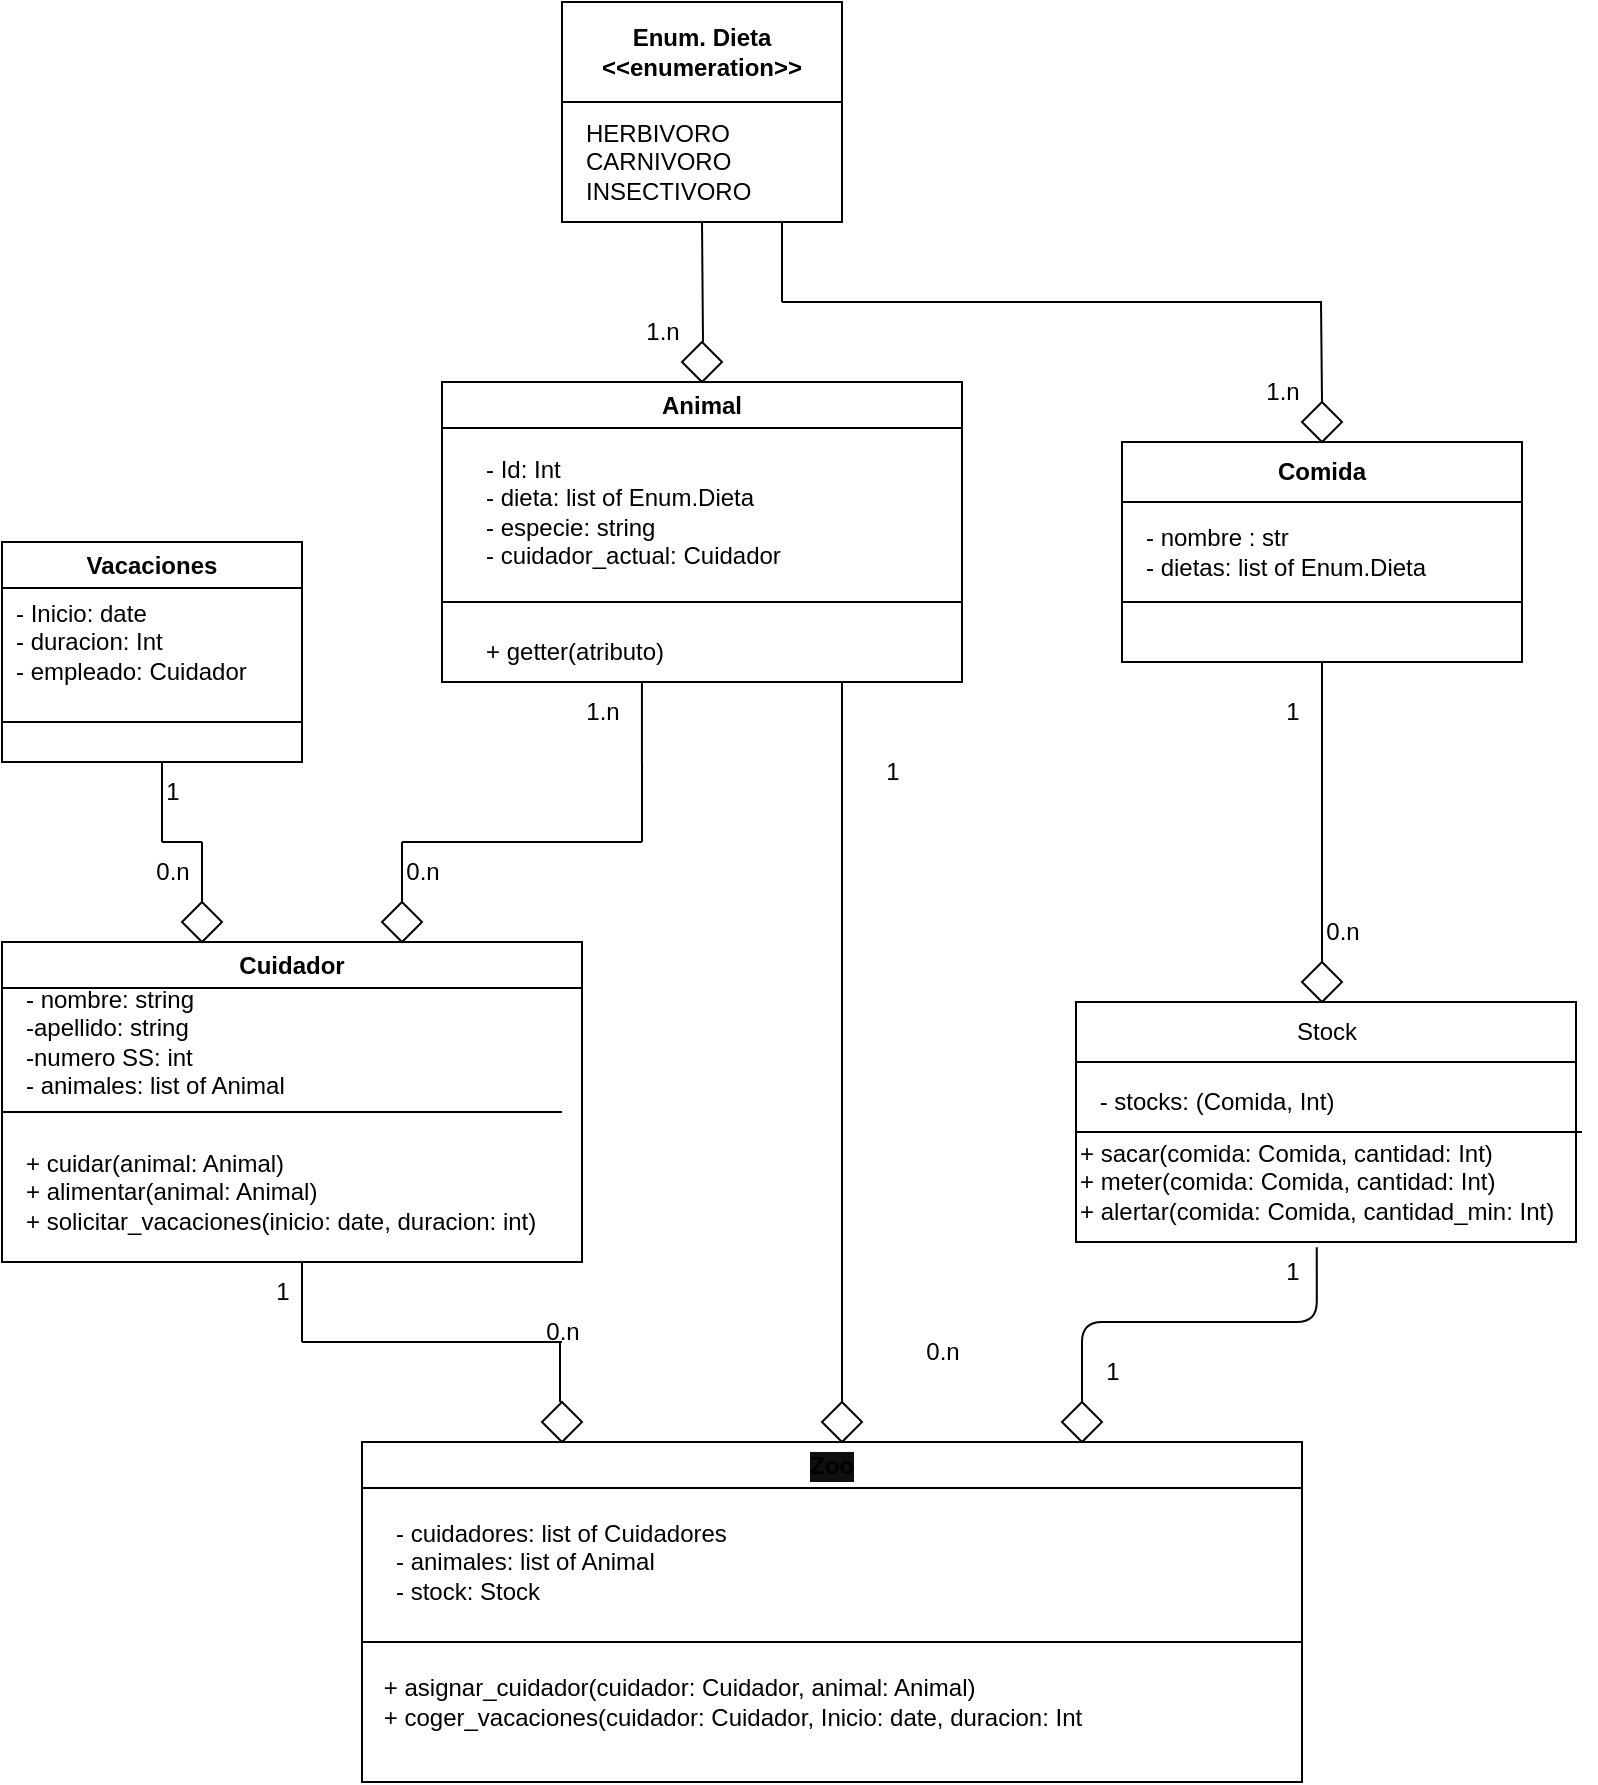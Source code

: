 <mxfile>
    <diagram id="8JDL94vuq6SuE47P6BFP" name="Página-1">
        <mxGraphModel dx="746" dy="427" grid="1" gridSize="10" guides="1" tooltips="1" connect="1" arrows="1" fold="1" page="1" pageScale="1" pageWidth="827" pageHeight="1169" math="0" shadow="0">
            <root>
                <mxCell id="0"/>
                <mxCell id="1" parent="0"/>
                <mxCell id="2" value="Enum. Dieta&lt;br&gt;&amp;lt;&amp;lt;enumeration&amp;gt;&amp;gt;" style="swimlane;whiteSpace=wrap;html=1;startSize=50;" parent="1" vertex="1">
                    <mxGeometry x="320" y="20" width="140" height="110" as="geometry"/>
                </mxCell>
                <mxCell id="3" value="HERBIVORO&lt;br&gt;CARNIVORO&lt;br&gt;INSECTIVORO" style="text;html=1;align=left;verticalAlign=middle;resizable=0;points=[];autosize=1;strokeColor=none;fillColor=none;" parent="2" vertex="1">
                    <mxGeometry x="10" y="50" width="110" height="60" as="geometry"/>
                </mxCell>
                <mxCell id="4" value="" style="endArrow=none;html=1;" parent="1" edge="1">
                    <mxGeometry width="50" height="50" relative="1" as="geometry">
                        <mxPoint x="390.5" y="190" as="sourcePoint"/>
                        <mxPoint x="390" y="130" as="targetPoint"/>
                    </mxGeometry>
                </mxCell>
                <mxCell id="5" value="" style="rhombus;whiteSpace=wrap;html=1;" parent="1" vertex="1">
                    <mxGeometry x="380" y="190" width="20" height="20" as="geometry"/>
                </mxCell>
                <mxCell id="7" value="Animal" style="swimlane;whiteSpace=wrap;html=1;" parent="1" vertex="1">
                    <mxGeometry x="260" y="210" width="260" height="150" as="geometry"/>
                </mxCell>
                <mxCell id="8" value="- Id: Int&lt;br&gt;- dieta: list of Enum.Dieta&lt;br&gt;- especie: string&lt;br&gt;- cuidador_actual: Cuidador" style="text;html=1;align=left;verticalAlign=middle;resizable=0;points=[];autosize=1;strokeColor=none;fillColor=none;" parent="7" vertex="1">
                    <mxGeometry x="20" y="30" width="170" height="70" as="geometry"/>
                </mxCell>
                <mxCell id="10" value="" style="endArrow=none;html=1;" parent="7" edge="1">
                    <mxGeometry width="50" height="50" relative="1" as="geometry">
                        <mxPoint y="110" as="sourcePoint"/>
                        <mxPoint x="260" y="110" as="targetPoint"/>
                    </mxGeometry>
                </mxCell>
                <mxCell id="74" value="+ getter(atributo)" style="text;html=1;align=left;verticalAlign=middle;resizable=0;points=[];autosize=1;strokeColor=none;fillColor=none;" vertex="1" parent="7">
                    <mxGeometry x="20" y="120" width="110" height="30" as="geometry"/>
                </mxCell>
                <mxCell id="11" value="1.n" style="text;html=1;align=center;verticalAlign=middle;resizable=0;points=[];autosize=1;strokeColor=none;fillColor=none;" parent="1" vertex="1">
                    <mxGeometry x="350" y="170" width="40" height="30" as="geometry"/>
                </mxCell>
                <mxCell id="12" value="" style="endArrow=none;html=1;" parent="1" edge="1">
                    <mxGeometry width="50" height="50" relative="1" as="geometry">
                        <mxPoint x="430" y="170" as="sourcePoint"/>
                        <mxPoint x="430" y="130" as="targetPoint"/>
                    </mxGeometry>
                </mxCell>
                <mxCell id="13" value="" style="endArrow=none;html=1;" parent="1" edge="1">
                    <mxGeometry width="50" height="50" relative="1" as="geometry">
                        <mxPoint x="430" y="170" as="sourcePoint"/>
                        <mxPoint x="700" y="170" as="targetPoint"/>
                    </mxGeometry>
                </mxCell>
                <mxCell id="14" value="Vacaciones" style="swimlane;whiteSpace=wrap;html=1;" parent="1" vertex="1">
                    <mxGeometry x="40" y="290" width="150" height="110" as="geometry"/>
                </mxCell>
                <mxCell id="15" value="- Inicio: date&lt;br&gt;- duracion: Int&lt;br&gt;- empleado: Cuidador" style="text;html=1;align=left;verticalAlign=middle;resizable=0;points=[];autosize=1;strokeColor=none;fillColor=none;" parent="14" vertex="1">
                    <mxGeometry x="5" y="20" width="140" height="60" as="geometry"/>
                </mxCell>
                <mxCell id="16" value="" style="endArrow=none;html=1;" parent="14" edge="1">
                    <mxGeometry width="50" height="50" relative="1" as="geometry">
                        <mxPoint y="90" as="sourcePoint"/>
                        <mxPoint x="150" y="90" as="targetPoint"/>
                    </mxGeometry>
                </mxCell>
                <mxCell id="17" value="Cuidador" style="swimlane;whiteSpace=wrap;html=1;" parent="1" vertex="1">
                    <mxGeometry x="40" y="490" width="290" height="160" as="geometry"/>
                </mxCell>
                <mxCell id="20" value="- nombre: string&lt;br&gt;-apellido: string&lt;br&gt;-numero SS: int&lt;br&gt;- animales: list of Animal" style="text;html=1;align=left;verticalAlign=middle;resizable=0;points=[];autosize=1;strokeColor=none;fillColor=none;" parent="17" vertex="1">
                    <mxGeometry x="10" y="15" width="150" height="70" as="geometry"/>
                </mxCell>
                <mxCell id="21" value="+ cuidar(animal: Animal)&lt;br&gt;+ alimentar(animal: Animal)&lt;br&gt;+ solicitar_vacaciones(inicio: date, duracion: int)" style="text;html=1;align=left;verticalAlign=middle;resizable=0;points=[];autosize=1;strokeColor=none;fillColor=none;" parent="17" vertex="1">
                    <mxGeometry x="10" y="95" width="280" height="60" as="geometry"/>
                </mxCell>
                <mxCell id="22" value="" style="endArrow=none;html=1;" parent="17" edge="1">
                    <mxGeometry width="50" height="50" relative="1" as="geometry">
                        <mxPoint y="85" as="sourcePoint"/>
                        <mxPoint x="280" y="85" as="targetPoint"/>
                    </mxGeometry>
                </mxCell>
                <mxCell id="23" value="Comida" style="swimlane;whiteSpace=wrap;html=1;startSize=30;" parent="1" vertex="1">
                    <mxGeometry x="600" y="240" width="200" height="110" as="geometry"/>
                </mxCell>
                <mxCell id="24" value="- nombre : str&lt;br&gt;- dietas: list of Enum.Dieta" style="text;html=1;align=left;verticalAlign=middle;resizable=0;points=[];autosize=1;strokeColor=none;fillColor=none;" parent="23" vertex="1">
                    <mxGeometry x="10" y="35" width="160" height="40" as="geometry"/>
                </mxCell>
                <mxCell id="25" value="" style="endArrow=none;html=1;" parent="23" edge="1">
                    <mxGeometry width="50" height="50" relative="1" as="geometry">
                        <mxPoint y="80" as="sourcePoint"/>
                        <mxPoint x="200" y="80" as="targetPoint"/>
                        <Array as="points">
                            <mxPoint x="100" y="80"/>
                        </Array>
                    </mxGeometry>
                </mxCell>
                <mxCell id="26" value="" style="endArrow=none;html=1;" parent="1" edge="1">
                    <mxGeometry width="50" height="50" relative="1" as="geometry">
                        <mxPoint x="700" y="220" as="sourcePoint"/>
                        <mxPoint x="699.5" y="170" as="targetPoint"/>
                    </mxGeometry>
                </mxCell>
                <mxCell id="27" value="" style="rhombus;whiteSpace=wrap;html=1;" parent="1" vertex="1">
                    <mxGeometry x="690" y="220" width="20" height="20" as="geometry"/>
                </mxCell>
                <mxCell id="28" value="1.n" style="text;html=1;align=center;verticalAlign=middle;resizable=0;points=[];autosize=1;strokeColor=none;fillColor=none;" parent="1" vertex="1">
                    <mxGeometry x="660" y="200" width="40" height="30" as="geometry"/>
                </mxCell>
                <mxCell id="29" value="" style="endArrow=none;html=1;" parent="1" edge="1">
                    <mxGeometry width="50" height="50" relative="1" as="geometry">
                        <mxPoint x="120" y="440" as="sourcePoint"/>
                        <mxPoint x="120" y="400" as="targetPoint"/>
                    </mxGeometry>
                </mxCell>
                <mxCell id="30" value="" style="endArrow=none;html=1;" parent="1" edge="1">
                    <mxGeometry width="50" height="50" relative="1" as="geometry">
                        <mxPoint x="120" y="440" as="sourcePoint"/>
                        <mxPoint x="140" y="440" as="targetPoint"/>
                    </mxGeometry>
                </mxCell>
                <mxCell id="31" value="" style="endArrow=none;html=1;" parent="1" edge="1">
                    <mxGeometry width="50" height="50" relative="1" as="geometry">
                        <mxPoint x="140" y="470" as="sourcePoint"/>
                        <mxPoint x="140" y="440" as="targetPoint"/>
                    </mxGeometry>
                </mxCell>
                <mxCell id="32" value="" style="rhombus;whiteSpace=wrap;html=1;" parent="1" vertex="1">
                    <mxGeometry x="130" y="470" width="20" height="20" as="geometry"/>
                </mxCell>
                <mxCell id="33" value="1" style="text;html=1;align=center;verticalAlign=middle;resizable=0;points=[];autosize=1;strokeColor=none;fillColor=none;" parent="1" vertex="1">
                    <mxGeometry x="110" y="400" width="30" height="30" as="geometry"/>
                </mxCell>
                <mxCell id="34" value="0.n" style="text;html=1;align=center;verticalAlign=middle;resizable=0;points=[];autosize=1;strokeColor=none;fillColor=none;" parent="1" vertex="1">
                    <mxGeometry x="105" y="440" width="40" height="30" as="geometry"/>
                </mxCell>
                <mxCell id="35" value="" style="endArrow=none;html=1;entryX=0.727;entryY=1;entryDx=0;entryDy=0;entryPerimeter=0;" parent="1" edge="1" target="74">
                    <mxGeometry width="50" height="50" relative="1" as="geometry">
                        <mxPoint x="360" y="440" as="sourcePoint"/>
                        <mxPoint x="350" y="400" as="targetPoint"/>
                    </mxGeometry>
                </mxCell>
                <mxCell id="36" value="" style="endArrow=none;html=1;" parent="1" edge="1">
                    <mxGeometry width="50" height="50" relative="1" as="geometry">
                        <mxPoint x="240" y="440" as="sourcePoint"/>
                        <mxPoint x="360" y="440" as="targetPoint"/>
                    </mxGeometry>
                </mxCell>
                <mxCell id="37" value="" style="endArrow=none;html=1;" parent="1" edge="1">
                    <mxGeometry width="50" height="50" relative="1" as="geometry">
                        <mxPoint x="240" y="470" as="sourcePoint"/>
                        <mxPoint x="240" y="440" as="targetPoint"/>
                    </mxGeometry>
                </mxCell>
                <mxCell id="38" value="" style="rhombus;whiteSpace=wrap;html=1;labelBackgroundColor=#000000;" parent="1" vertex="1">
                    <mxGeometry x="230" y="470" width="20" height="20" as="geometry"/>
                </mxCell>
                <mxCell id="39" value="1.n" style="text;html=1;align=center;verticalAlign=middle;resizable=0;points=[];autosize=1;strokeColor=none;fillColor=none;" parent="1" vertex="1">
                    <mxGeometry x="320" y="360" width="40" height="30" as="geometry"/>
                </mxCell>
                <mxCell id="40" value="0.n" style="text;html=1;align=center;verticalAlign=middle;resizable=0;points=[];autosize=1;strokeColor=none;fillColor=none;" parent="1" vertex="1">
                    <mxGeometry x="230" y="440" width="40" height="30" as="geometry"/>
                </mxCell>
                <mxCell id="41" value="" style="endArrow=none;html=1;" parent="1" edge="1">
                    <mxGeometry width="50" height="50" relative="1" as="geometry">
                        <mxPoint x="700" y="500" as="sourcePoint"/>
                        <mxPoint x="700" y="350" as="targetPoint"/>
                    </mxGeometry>
                </mxCell>
                <mxCell id="43" value="" style="rhombus;whiteSpace=wrap;html=1;labelBackgroundColor=#000000;" parent="1" vertex="1">
                    <mxGeometry x="690" y="500" width="20" height="20" as="geometry"/>
                </mxCell>
                <mxCell id="44" value="" style="swimlane;whiteSpace=wrap;html=1;labelBackgroundColor=#000000;startSize=30;" parent="1" vertex="1">
                    <mxGeometry x="577" y="520" width="250" height="120" as="geometry"/>
                </mxCell>
                <mxCell id="45" value="- stocks: (Comida, Int)" style="text;html=1;align=center;verticalAlign=middle;resizable=0;points=[];autosize=1;strokeColor=none;fillColor=none;" parent="44" vertex="1">
                    <mxGeometry y="35" width="140" height="30" as="geometry"/>
                </mxCell>
                <mxCell id="46" value="" style="endArrow=none;html=1;" parent="44" edge="1">
                    <mxGeometry width="50" height="50" relative="1" as="geometry">
                        <mxPoint y="65" as="sourcePoint"/>
                        <mxPoint x="253" y="65" as="targetPoint"/>
                    </mxGeometry>
                </mxCell>
                <mxCell id="47" value="+ sacar(comida: Comida, cantidad: Int)&lt;br&gt;+ meter(comida: Comida, cantidad: Int)&lt;br&gt;+ alertar(comida: Comida, cantidad_min: Int)" style="text;html=1;align=left;verticalAlign=middle;resizable=0;points=[];autosize=1;strokeColor=none;fillColor=none;" parent="44" vertex="1">
                    <mxGeometry y="60" width="260" height="60" as="geometry"/>
                </mxCell>
                <mxCell id="49" value="Stock" style="text;html=1;align=center;verticalAlign=middle;resizable=0;points=[];autosize=1;strokeColor=none;fillColor=none;" parent="44" vertex="1">
                    <mxGeometry x="100" width="50" height="30" as="geometry"/>
                </mxCell>
                <mxCell id="50" value="1" style="text;html=1;align=center;verticalAlign=middle;resizable=0;points=[];autosize=1;strokeColor=none;fillColor=none;" parent="1" vertex="1">
                    <mxGeometry x="670" y="360" width="30" height="30" as="geometry"/>
                </mxCell>
                <mxCell id="51" value="0.n" style="text;html=1;align=center;verticalAlign=middle;resizable=0;points=[];autosize=1;strokeColor=none;fillColor=none;" parent="1" vertex="1">
                    <mxGeometry x="690" y="470" width="40" height="30" as="geometry"/>
                </mxCell>
                <mxCell id="55" value="" style="endArrow=none;html=1;" parent="1" edge="1">
                    <mxGeometry width="50" height="50" relative="1" as="geometry">
                        <mxPoint x="190" y="690" as="sourcePoint"/>
                        <mxPoint x="190" y="650" as="targetPoint"/>
                    </mxGeometry>
                </mxCell>
                <mxCell id="56" value="" style="endArrow=none;html=1;" parent="1" edge="1">
                    <mxGeometry width="50" height="50" relative="1" as="geometry">
                        <mxPoint x="190" y="690" as="sourcePoint"/>
                        <mxPoint x="320" y="690" as="targetPoint"/>
                    </mxGeometry>
                </mxCell>
                <mxCell id="57" value="" style="endArrow=none;html=1;" parent="1" edge="1">
                    <mxGeometry width="50" height="50" relative="1" as="geometry">
                        <mxPoint x="319" y="720" as="sourcePoint"/>
                        <mxPoint x="319" y="690" as="targetPoint"/>
                    </mxGeometry>
                </mxCell>
                <mxCell id="58" value="1" style="text;html=1;align=center;verticalAlign=middle;resizable=0;points=[];autosize=1;strokeColor=none;fillColor=none;" parent="1" vertex="1">
                    <mxGeometry x="165" y="650" width="30" height="30" as="geometry"/>
                </mxCell>
                <mxCell id="59" value="0.n" style="text;html=1;align=center;verticalAlign=middle;resizable=0;points=[];autosize=1;strokeColor=none;fillColor=none;" parent="1" vertex="1">
                    <mxGeometry x="300" y="670" width="40" height="30" as="geometry"/>
                </mxCell>
                <mxCell id="60" value="0.n" style="text;html=1;align=center;verticalAlign=middle;resizable=0;points=[];autosize=1;strokeColor=none;fillColor=none;" parent="1" vertex="1">
                    <mxGeometry x="490" y="680" width="40" height="30" as="geometry"/>
                </mxCell>
                <mxCell id="64" value="1" style="text;html=1;align=center;verticalAlign=middle;resizable=0;points=[];autosize=1;strokeColor=none;fillColor=none;" parent="1" vertex="1">
                    <mxGeometry x="670" y="640" width="30" height="30" as="geometry"/>
                </mxCell>
                <mxCell id="65" value="1" style="text;html=1;align=center;verticalAlign=middle;resizable=0;points=[];autosize=1;strokeColor=none;fillColor=none;" parent="1" vertex="1">
                    <mxGeometry x="580" y="690" width="30" height="30" as="geometry"/>
                </mxCell>
                <mxCell id="81" style="edgeStyle=none;html=1;exitX=0.5;exitY=0;exitDx=0;exitDy=0;endArrow=none;endFill=0;" edge="1" parent="1" source="66">
                    <mxGeometry relative="1" as="geometry">
                        <mxPoint x="460" y="360" as="targetPoint"/>
                    </mxGeometry>
                </mxCell>
                <mxCell id="66" value="" style="rhombus;whiteSpace=wrap;html=1;labelBackgroundColor=#100f0f;" parent="1" vertex="1">
                    <mxGeometry x="450" y="720" width="20" height="20" as="geometry"/>
                </mxCell>
                <mxCell id="77" style="edgeStyle=orthogonalEdgeStyle;html=1;exitX=0.5;exitY=0;exitDx=0;exitDy=0;entryX=0.463;entryY=1.044;entryDx=0;entryDy=0;entryPerimeter=0;endArrow=none;endFill=0;" edge="1" parent="1" source="67" target="47">
                    <mxGeometry relative="1" as="geometry">
                        <mxPoint x="700" y="650" as="targetPoint"/>
                    </mxGeometry>
                </mxCell>
                <mxCell id="67" value="" style="rhombus;whiteSpace=wrap;html=1;labelBackgroundColor=#100f0f;" parent="1" vertex="1">
                    <mxGeometry x="570" y="720" width="20" height="20" as="geometry"/>
                </mxCell>
                <mxCell id="68" value="" style="rhombus;whiteSpace=wrap;html=1;labelBackgroundColor=#100f0f;" parent="1" vertex="1">
                    <mxGeometry x="310" y="720" width="20" height="20" as="geometry"/>
                </mxCell>
                <mxCell id="70" value="Zoo" style="swimlane;whiteSpace=wrap;html=1;labelBackgroundColor=#100f0f;" parent="1" vertex="1">
                    <mxGeometry x="220" y="740" width="470" height="170" as="geometry"/>
                </mxCell>
                <mxCell id="71" value="- cuidadores: list of Cuidadores&lt;br&gt;- animales: list of Animal&lt;br&gt;- stock: Stock" style="text;html=1;align=left;verticalAlign=middle;resizable=0;points=[];autosize=1;strokeColor=none;fillColor=none;" parent="70" vertex="1">
                    <mxGeometry x="15" y="30" width="190" height="60" as="geometry"/>
                </mxCell>
                <mxCell id="72" value="&lt;div style=&quot;text-align: left;&quot;&gt;&lt;span style=&quot;background-color: initial;&quot;&gt;+ asignar_cuidador(cuidador: Cuidador, animal: Animal)&lt;/span&gt;&lt;/div&gt;&lt;div style=&quot;text-align: left;&quot;&gt;&lt;span style=&quot;background-color: initial;&quot;&gt;+ coger_vacaciones(cuidador: Cuidador, Inicio: date, duracion: Int&lt;/span&gt;&lt;/div&gt;" style="text;html=1;align=center;verticalAlign=middle;resizable=0;points=[];autosize=1;strokeColor=none;fillColor=none;" parent="70" vertex="1">
                    <mxGeometry y="110" width="370" height="40" as="geometry"/>
                </mxCell>
                <mxCell id="73" value="" style="endArrow=none;html=1;" parent="70" edge="1">
                    <mxGeometry width="50" height="50" relative="1" as="geometry">
                        <mxPoint y="100" as="sourcePoint"/>
                        <mxPoint x="470" y="100" as="targetPoint"/>
                    </mxGeometry>
                </mxCell>
                <mxCell id="75" value="1" style="text;html=1;align=center;verticalAlign=middle;resizable=0;points=[];autosize=1;strokeColor=none;fillColor=none;" vertex="1" parent="1">
                    <mxGeometry x="470" y="390" width="30" height="30" as="geometry"/>
                </mxCell>
            </root>
        </mxGraphModel>
    </diagram>
</mxfile>